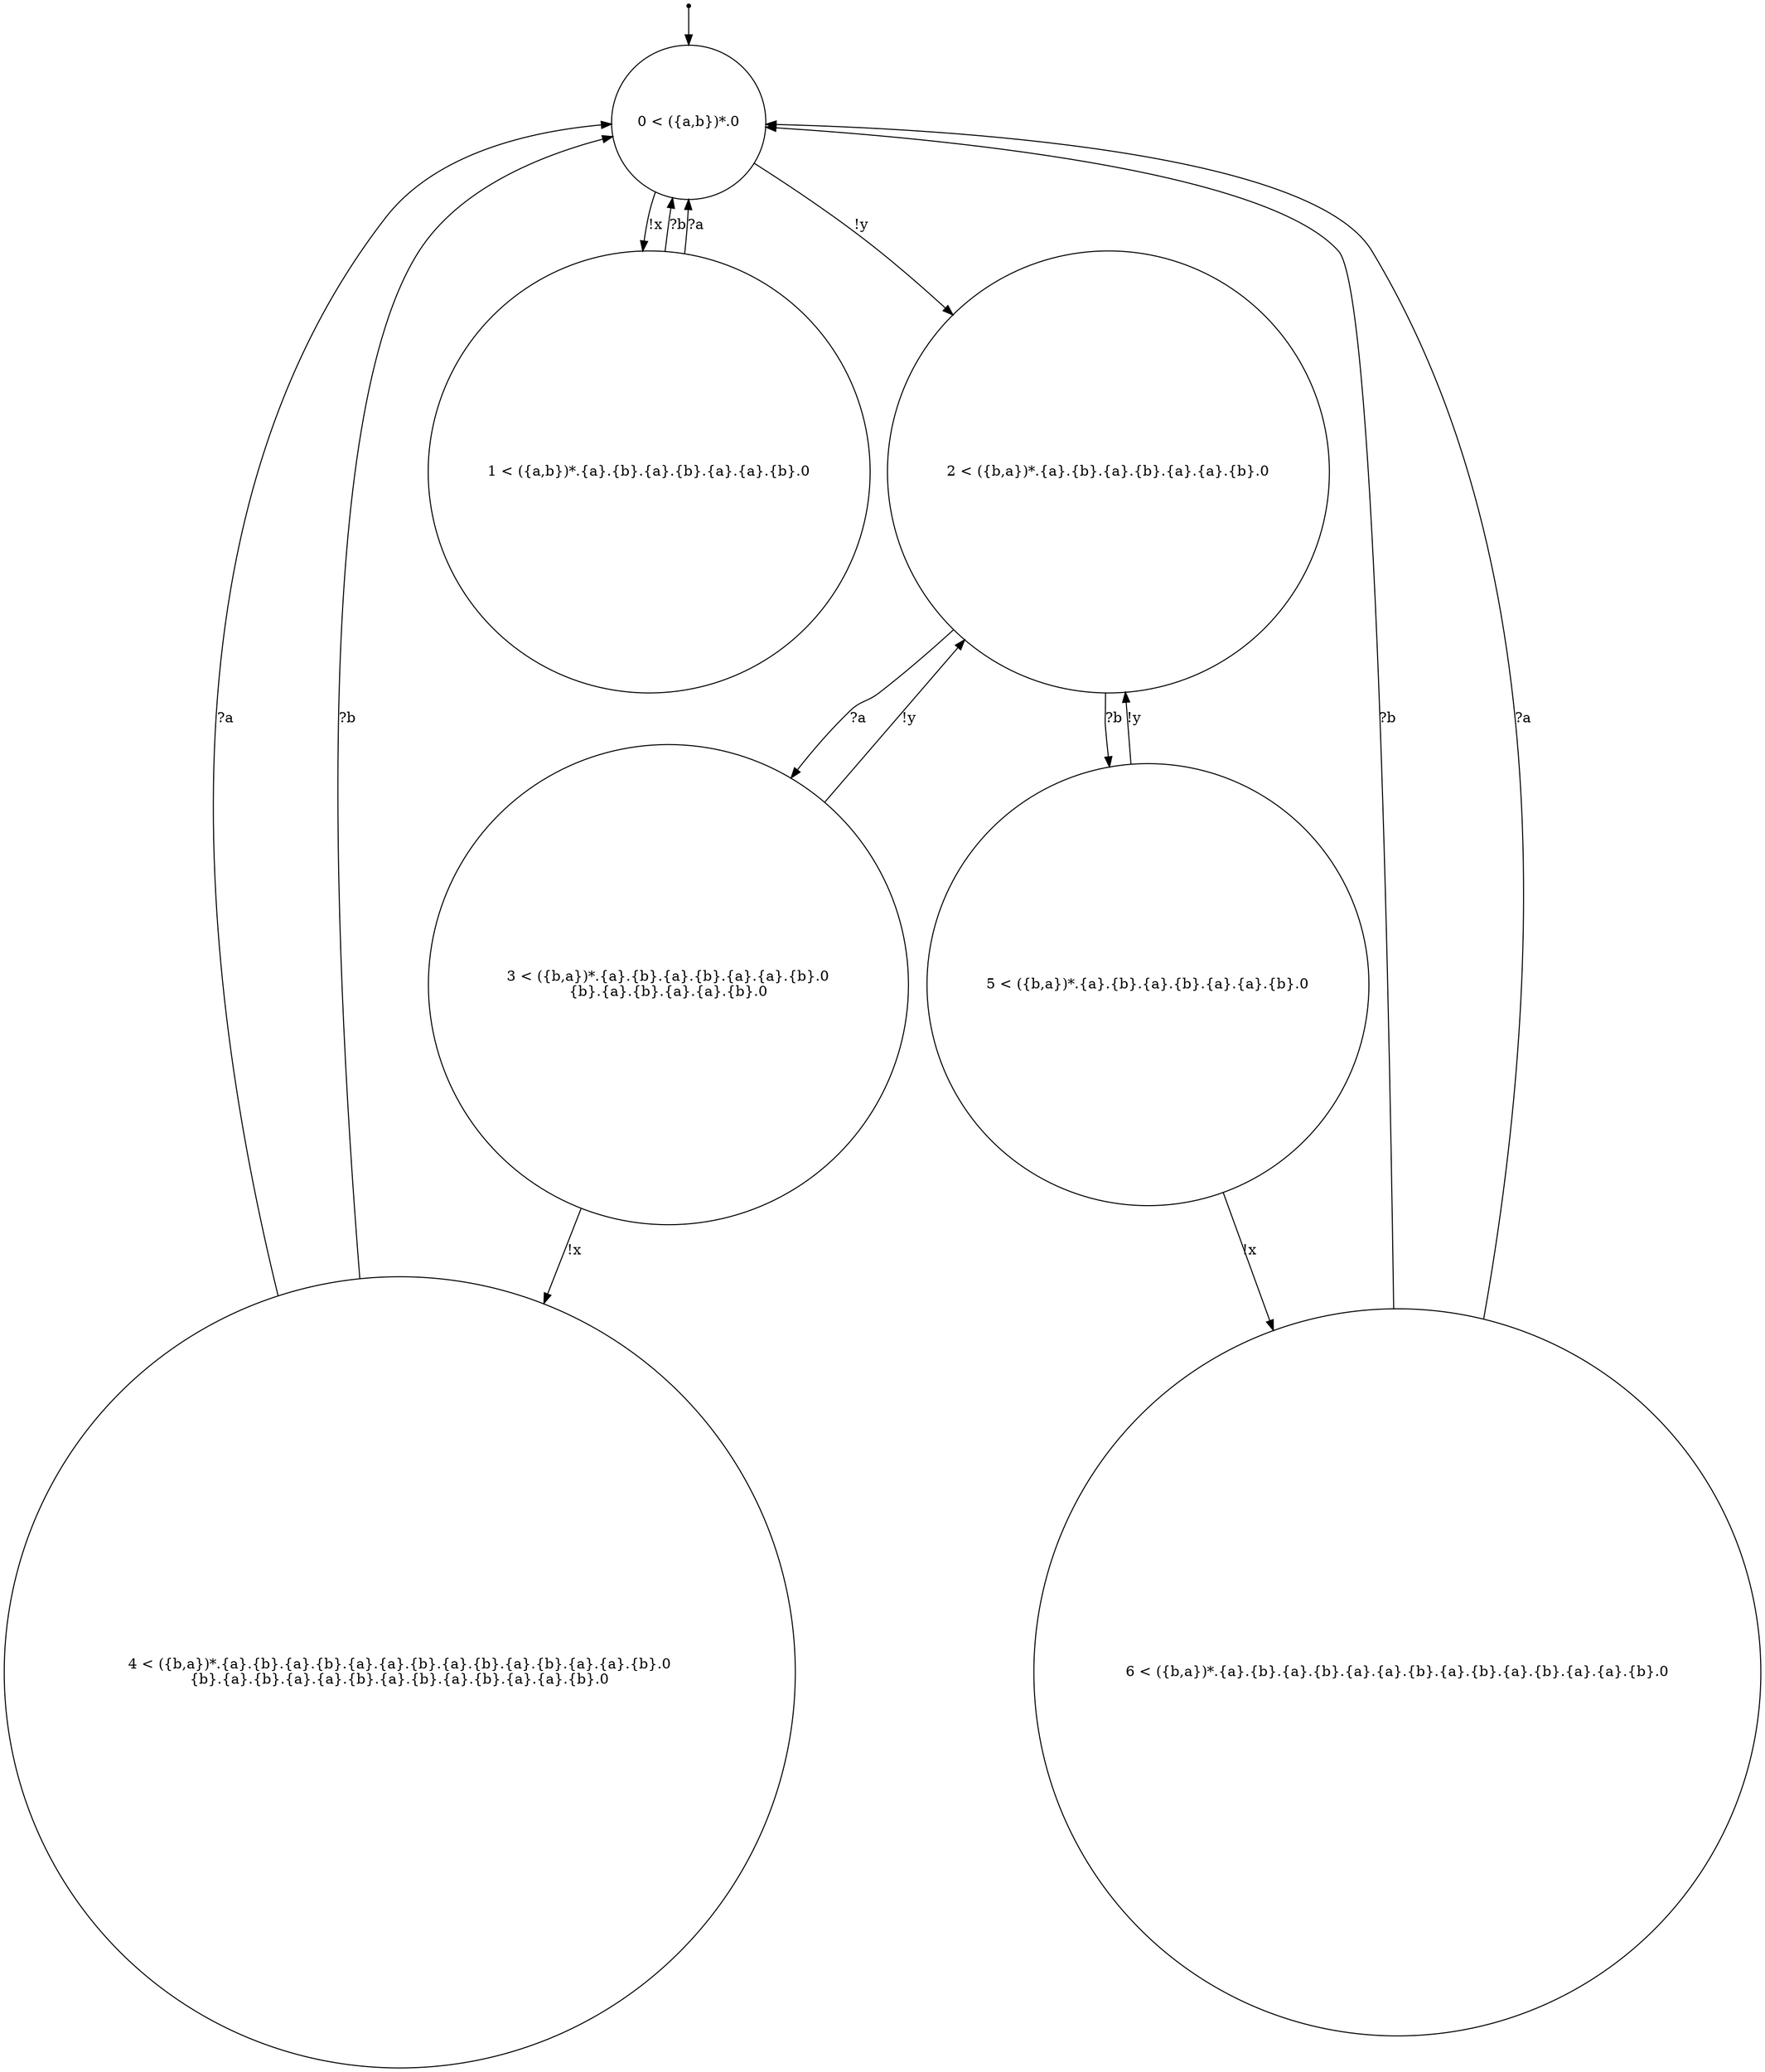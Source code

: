 digraph {
 node [shape=point] ENTRY
 node [shape=circle]
4 [label="4 < ({b,a})*.{a}.{b}.{a}.{b}.{a}.{a}.{b}.{a}.{b}.{a}.{b}.{a}.{a}.{b}.0
{b}.{a}.{b}.{a}.{a}.{b}.{a}.{b}.{a}.{b}.{a}.{a}.{b}.0
"]
0 [label="0 < ({a,b})*.0
"]
1 [label="1 < ({a,b})*.{a}.{b}.{a}.{b}.{a}.{a}.{b}.0
"]
3 [label="3 < ({b,a})*.{a}.{b}.{a}.{b}.{a}.{a}.{b}.0
{b}.{a}.{b}.{a}.{a}.{b}.0
"]
2 [label="2 < ({b,a})*.{a}.{b}.{a}.{b}.{a}.{a}.{b}.0
"]
5 [label="5 < ({b,a})*.{a}.{b}.{a}.{b}.{a}.{a}.{b}.0
"]
6 [label="6 < ({b,a})*.{a}.{b}.{a}.{b}.{a}.{a}.{b}.{a}.{b}.{a}.{b}.{a}.{a}.{b}.0
"]
ENTRY -> 0
0 -> 2 [label="!y"]
3 -> 4 [label="!x"]
4 -> 0 [label="?a"]
1 -> 0 [label="?b"]
2 -> 3 [label="?a"]
5 -> 2 [label="!y"]
5 -> 6 [label="!x"]
6 -> 0 [label="?b"]
0 -> 1 [label="!x"]
6 -> 0 [label="?a"]
4 -> 0 [label="?b"]
2 -> 5 [label="?b"]
3 -> 2 [label="!y"]
1 -> 0 [label="?a"]

}